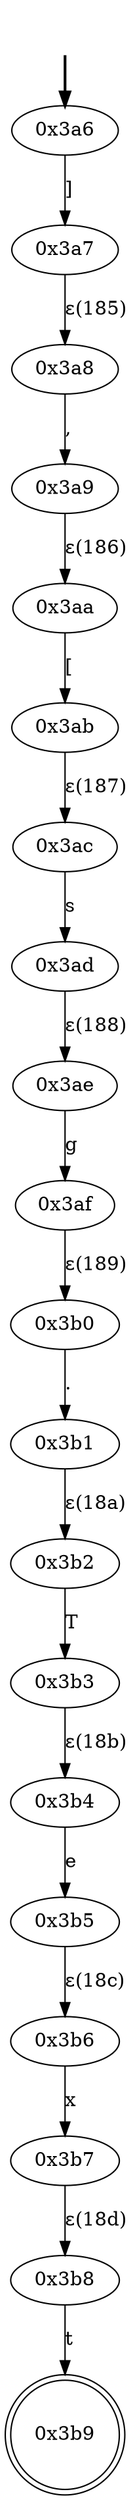 digraph {
	fake [style=invisible]
	"0x3a6" [root=true]
	"0x3a7"
	"0x3a8"
	"0x3a9"
	"0x3aa"
	"0x3ab"
	"0x3ac"
	"0x3ad"
	"0x3ae"
	"0x3af"
	"0x3b0"
	"0x3b1"
	"0x3b2"
	"0x3b3"
	"0x3b4"
	"0x3b5"
	"0x3b6"
	"0x3b7"
	"0x3b8"
	"0x3b9" [shape=doublecircle]
	fake -> "0x3a6" [style=bold]
	"0x3a6" -> "0x3a7" [label="]"]
	"0x3a8" -> "0x3a9" [label=","]
	"0x3a7" -> "0x3a8" [label="ε(185)"]
	"0x3aa" -> "0x3ab" [label="["]
	"0x3a9" -> "0x3aa" [label="ε(186)"]
	"0x3ac" -> "0x3ad" [label=s]
	"0x3ab" -> "0x3ac" [label="ε(187)"]
	"0x3ae" -> "0x3af" [label=g]
	"0x3ad" -> "0x3ae" [label="ε(188)"]
	"0x3b0" -> "0x3b1" [label="."]
	"0x3af" -> "0x3b0" [label="ε(189)"]
	"0x3b2" -> "0x3b3" [label=T]
	"0x3b1" -> "0x3b2" [label="ε(18a)"]
	"0x3b4" -> "0x3b5" [label=e]
	"0x3b3" -> "0x3b4" [label="ε(18b)"]
	"0x3b6" -> "0x3b7" [label=x]
	"0x3b5" -> "0x3b6" [label="ε(18c)"]
	"0x3b8" -> "0x3b9" [label=t]
	"0x3b7" -> "0x3b8" [label="ε(18d)"]
}
